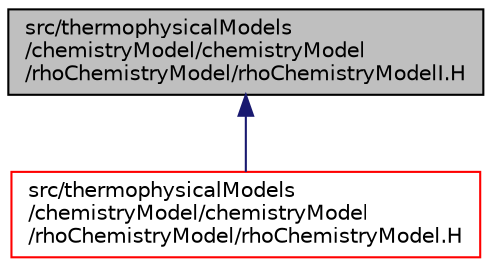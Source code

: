 digraph "src/thermophysicalModels/chemistryModel/chemistryModel/rhoChemistryModel/rhoChemistryModelI.H"
{
  bgcolor="transparent";
  edge [fontname="Helvetica",fontsize="10",labelfontname="Helvetica",labelfontsize="10"];
  node [fontname="Helvetica",fontsize="10",shape=record];
  Node1 [label="src/thermophysicalModels\l/chemistryModel/chemistryModel\l/rhoChemistryModel/rhoChemistryModelI.H",height=0.2,width=0.4,color="black", fillcolor="grey75", style="filled", fontcolor="black"];
  Node1 -> Node2 [dir="back",color="midnightblue",fontsize="10",style="solid",fontname="Helvetica"];
  Node2 [label="src/thermophysicalModels\l/chemistryModel/chemistryModel\l/rhoChemistryModel/rhoChemistryModel.H",height=0.2,width=0.4,color="red",URL="$a10207.html"];
}
